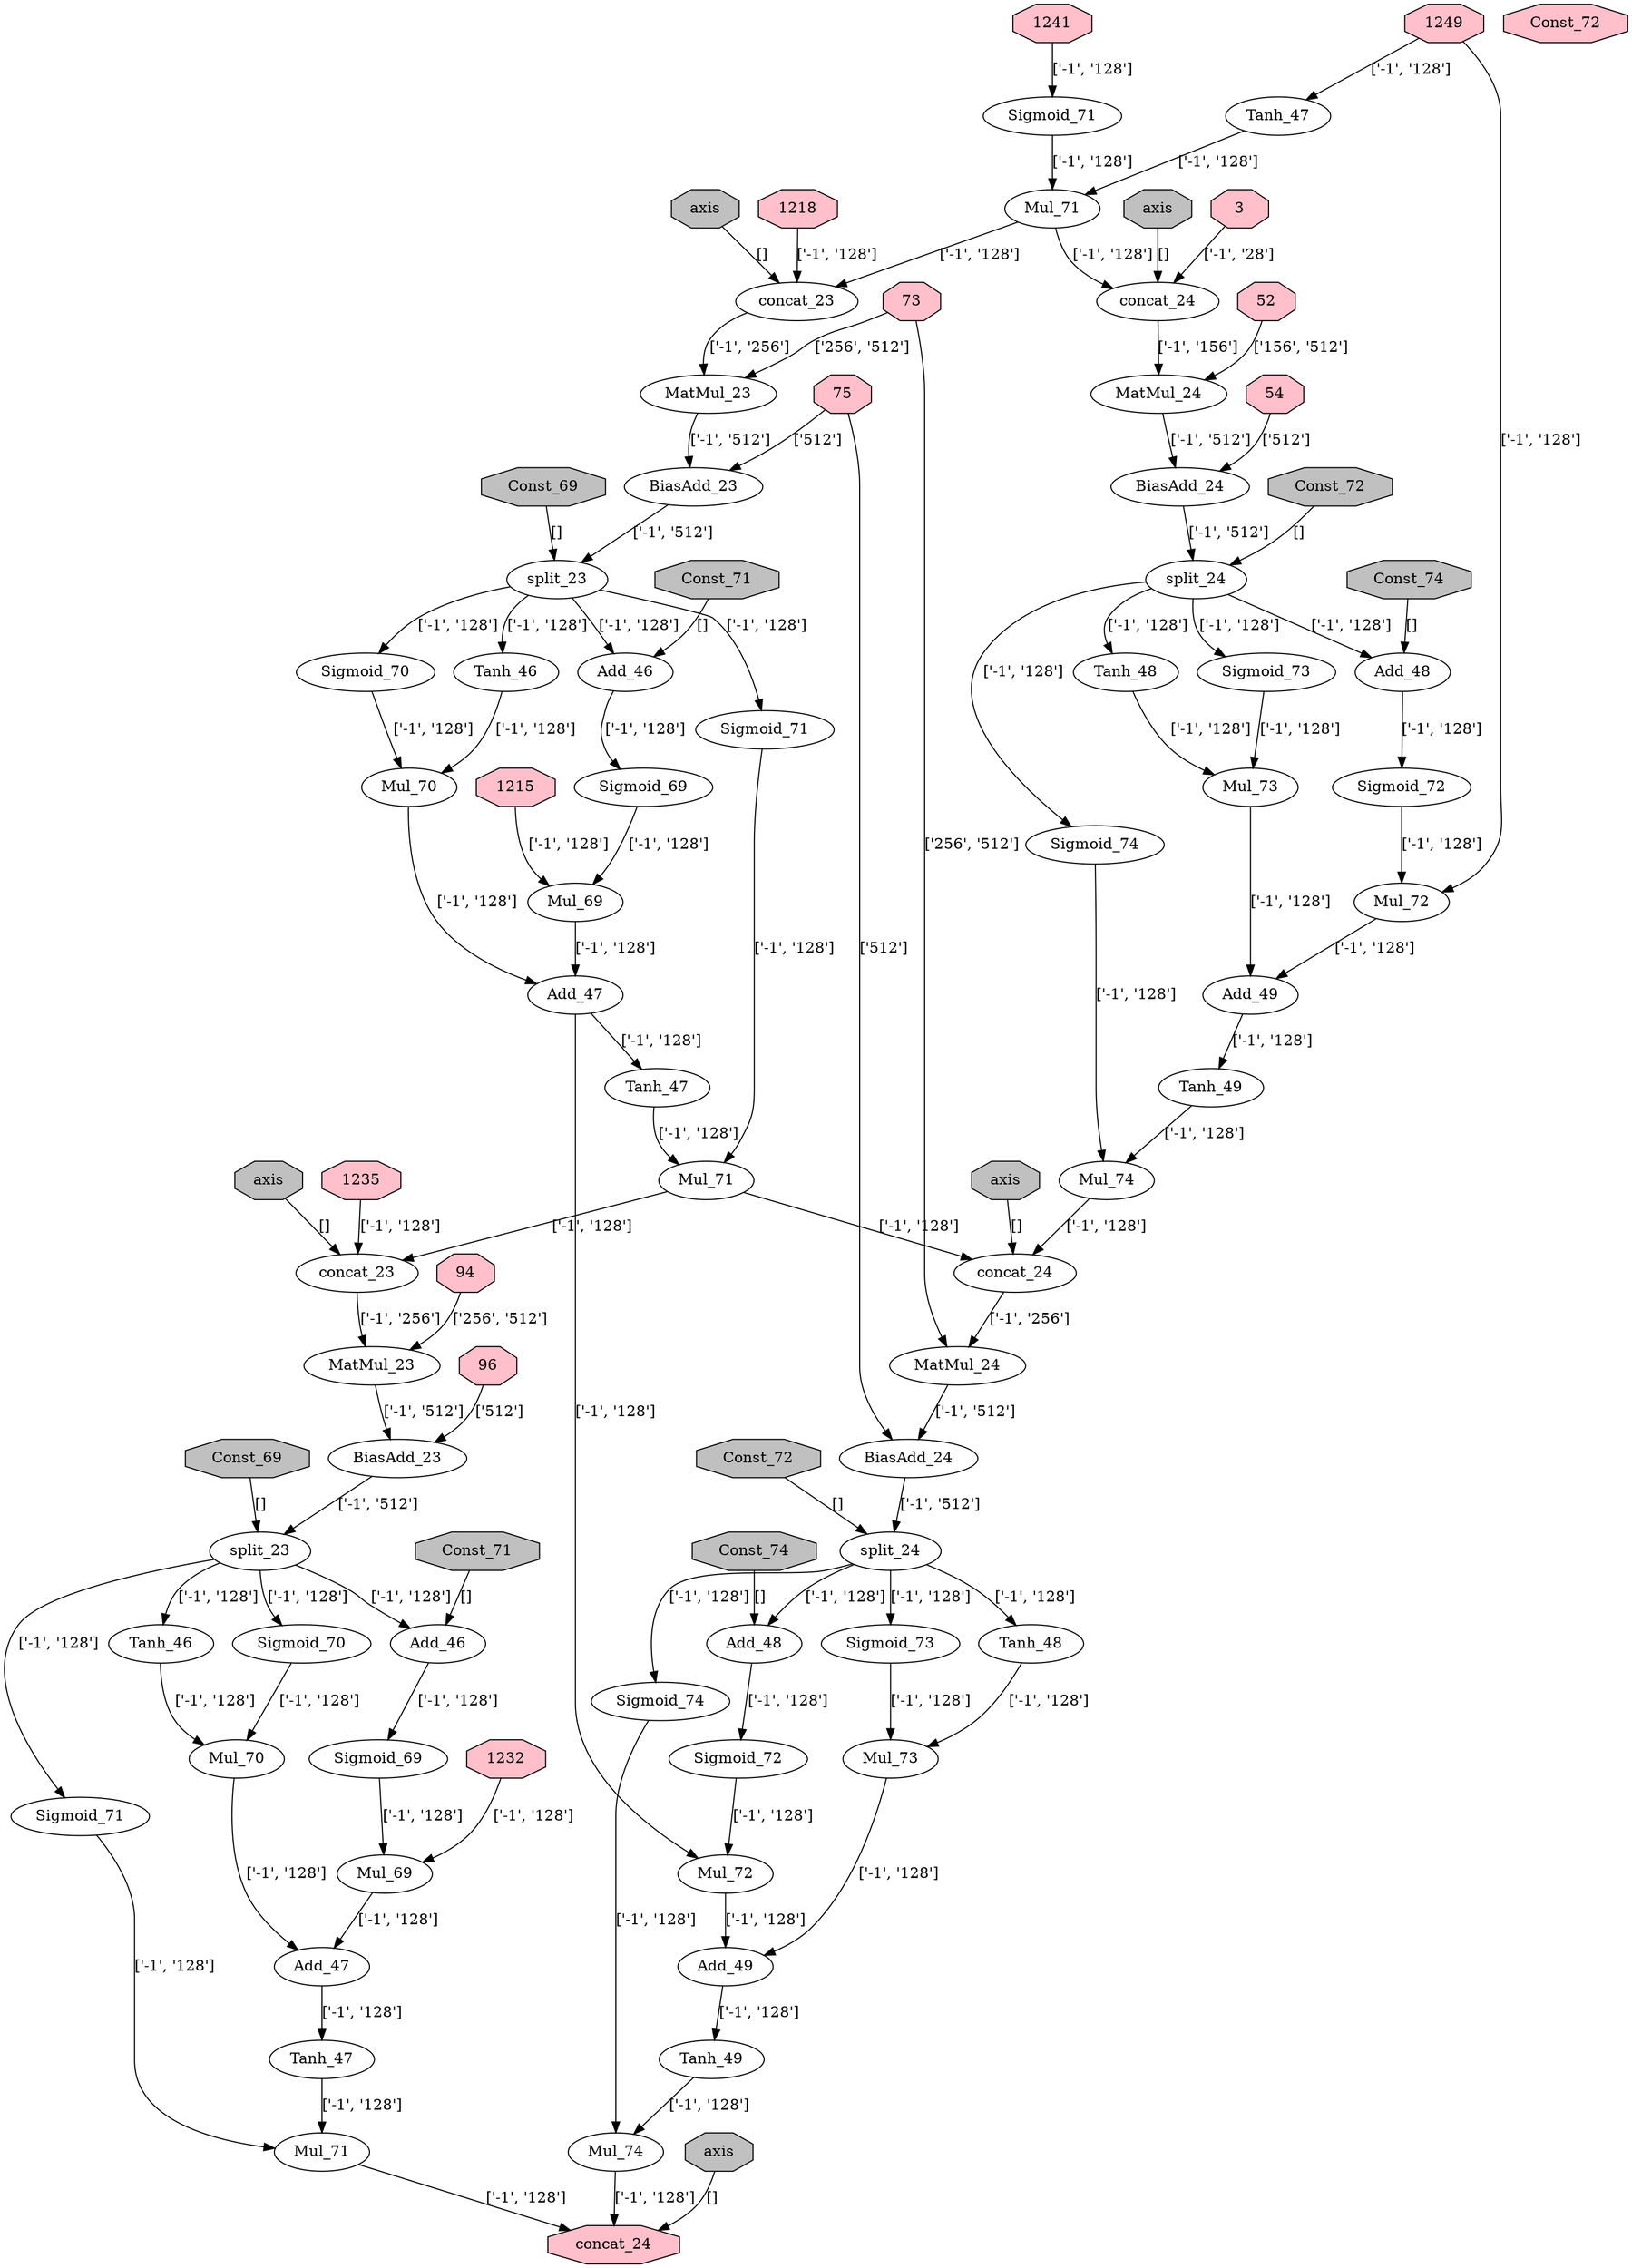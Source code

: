 strict digraph  {
	node [label="\N"];
	1280	 [label=Sigmoid_70,
		name="rnn/rnn/multi_rnn_cell/cell_2/basic_lstm_cell/Sigmoid_70"];
	1282	 [label=Mul_70,
		name="rnn/rnn/multi_rnn_cell/cell_2/basic_lstm_cell/Mul_70"];
	1280 -> 1282	 [label="['-1', '128']"];
	1281	 [label=Tanh_46,
		name="rnn/rnn/multi_rnn_cell/cell_2/basic_lstm_cell/Tanh_46"];
	1281 -> 1282	 [label="['-1', '128']"];
	1283	 [label=Add_47,
		name="rnn/rnn/multi_rnn_cell/cell_2/basic_lstm_cell/Add_47"];
	1282 -> 1283	 [label="['-1', '128']"];
	1284	 [label=Tanh_47,
		name="rnn/rnn/multi_rnn_cell/cell_2/basic_lstm_cell/Tanh_47"];
	1283 -> 1284	 [label="['-1', '128']"];
	1286	 [label=Mul_71,
		name="rnn/rnn/multi_rnn_cell/cell_2/basic_lstm_cell/Mul_71"];
	1284 -> 1286	 [label="['-1', '128']"];
	1285	 [label=Sigmoid_71,
		name="rnn/rnn/multi_rnn_cell/cell_2/basic_lstm_cell/Sigmoid_71"];
	1285 -> 1286	 [label="['-1', '128']"];
	1323	 [fillcolor=pink,
		label=concat_24,
		name="rnn/rnn/multi_rnn_cell/cell_2/basic_lstm_cell/concat_24",
		shape=octagon,
		style=filled];
	1286 -> 1323	 [label="['-1', '128']"];
	1287	 [fillcolor=grey,
		label=Const_72,
		name="rnn/rnn/multi_rnn_cell/cell_0/basic_lstm_cell/Const_72",
		shape=octagon,
		style=filled];
	1292	 [label=split_24,
		name="rnn/rnn/multi_rnn_cell/cell_0/basic_lstm_cell/split_24"];
	1287 -> 1292	 [label="[]"];
	1288	 [fillcolor=grey,
		label=axis,
		name="rnn/rnn/multi_rnn_cell/cell_0/basic_lstm_cell/concat_24/axis",
		shape=octagon,
		style=filled];
	1289	 [label=concat_24,
		name="rnn/rnn/multi_rnn_cell/cell_0/basic_lstm_cell/concat_24"];
	1288 -> 1289	 [label="[]"];
	1290	 [label=MatMul_24,
		name="rnn/rnn/multi_rnn_cell/cell_0/basic_lstm_cell/MatMul_24"];
	1289 -> 1290	 [label="['-1', '156']"];
	1291	 [label=BiasAdd_24,
		name="rnn/rnn/multi_rnn_cell/cell_0/basic_lstm_cell/BiasAdd_24"];
	1290 -> 1291	 [label="['-1', '512']"];
	1291 -> 1292	 [label="['-1', '512']"];
	1294	 [label=Add_48,
		name="rnn/rnn/multi_rnn_cell/cell_0/basic_lstm_cell/Add_48"];
	1292 -> 1294	 [label="['-1', '128']"];
	1297	 [label=Sigmoid_73,
		name="rnn/rnn/multi_rnn_cell/cell_0/basic_lstm_cell/Sigmoid_73"];
	1292 -> 1297	 [label="['-1', '128']"];
	1298	 [label=Tanh_48,
		name="rnn/rnn/multi_rnn_cell/cell_0/basic_lstm_cell/Tanh_48"];
	1292 -> 1298	 [label="['-1', '128']"];
	1302	 [label=Sigmoid_74,
		name="rnn/rnn/multi_rnn_cell/cell_0/basic_lstm_cell/Sigmoid_74"];
	1292 -> 1302	 [label="['-1', '128']"];
	1293	 [fillcolor=grey,
		label=Const_74,
		name="rnn/rnn/multi_rnn_cell/cell_0/basic_lstm_cell/Const_74",
		shape=octagon,
		style=filled];
	1293 -> 1294	 [label="[]"];
	1295	 [label=Sigmoid_72,
		name="rnn/rnn/multi_rnn_cell/cell_0/basic_lstm_cell/Sigmoid_72"];
	1294 -> 1295	 [label="['-1', '128']"];
	1296	 [label=Mul_72,
		name="rnn/rnn/multi_rnn_cell/cell_0/basic_lstm_cell/Mul_72"];
	1295 -> 1296	 [label="['-1', '128']"];
	1300	 [label=Add_49,
		name="rnn/rnn/multi_rnn_cell/cell_0/basic_lstm_cell/Add_49"];
	1296 -> 1300	 [label="['-1', '128']"];
	1299	 [label=Mul_73,
		name="rnn/rnn/multi_rnn_cell/cell_0/basic_lstm_cell/Mul_73"];
	1297 -> 1299	 [label="['-1', '128']"];
	1298 -> 1299	 [label="['-1', '128']"];
	3	 [fillcolor=pink,
		shape=octagon,
		style=filled];
	3 -> 1289	 [label="['-1', '28']"];
	1301	 [label=Tanh_49,
		name="rnn/rnn/multi_rnn_cell/cell_0/basic_lstm_cell/Tanh_49"];
	1300 -> 1301	 [label="['-1', '128']"];
	1303	 [label=Mul_74,
		name="rnn/rnn/multi_rnn_cell/cell_0/basic_lstm_cell/Mul_74"];
	1301 -> 1303	 [label="['-1', '128']"];
	1302 -> 1303	 [label="['-1', '128']"];
	1306	 [label=concat_24,
		name="rnn/rnn/multi_rnn_cell/cell_1/basic_lstm_cell/concat_24"];
	1303 -> 1306	 [label="['-1', '128']"];
	1304	 [fillcolor=grey,
		label=Const_72,
		name="rnn/rnn/multi_rnn_cell/cell_1/basic_lstm_cell/Const_72",
		shape=octagon,
		style=filled];
	1309	 [label=split_24,
		name="rnn/rnn/multi_rnn_cell/cell_1/basic_lstm_cell/split_24"];
	1304 -> 1309	 [label="[]"];
	1305	 [fillcolor=grey,
		label=axis,
		name="rnn/rnn/multi_rnn_cell/cell_1/basic_lstm_cell/concat_24/axis",
		shape=octagon,
		style=filled];
	1305 -> 1306	 [label="[]"];
	1307	 [label=MatMul_24,
		name="rnn/rnn/multi_rnn_cell/cell_1/basic_lstm_cell/MatMul_24"];
	1306 -> 1307	 [label="['-1', '256']"];
	1308	 [label=BiasAdd_24,
		name="rnn/rnn/multi_rnn_cell/cell_1/basic_lstm_cell/BiasAdd_24"];
	1307 -> 1308	 [label="['-1', '512']"];
	1308 -> 1309	 [label="['-1', '512']"];
	1311	 [label=Add_48,
		name="rnn/rnn/multi_rnn_cell/cell_1/basic_lstm_cell/Add_48"];
	1309 -> 1311	 [label="['-1', '128']"];
	1314	 [label=Sigmoid_73,
		name="rnn/rnn/multi_rnn_cell/cell_1/basic_lstm_cell/Sigmoid_73"];
	1309 -> 1314	 [label="['-1', '128']"];
	1315	 [label=Tanh_48,
		name="rnn/rnn/multi_rnn_cell/cell_1/basic_lstm_cell/Tanh_48"];
	1309 -> 1315	 [label="['-1', '128']"];
	1319	 [label=Sigmoid_74,
		name="rnn/rnn/multi_rnn_cell/cell_1/basic_lstm_cell/Sigmoid_74"];
	1309 -> 1319	 [label="['-1', '128']"];
	1310	 [fillcolor=grey,
		label=Const_74,
		name="rnn/rnn/multi_rnn_cell/cell_1/basic_lstm_cell/Const_74",
		shape=octagon,
		style=filled];
	1310 -> 1311	 [label="[]"];
	1312	 [label=Sigmoid_72,
		name="rnn/rnn/multi_rnn_cell/cell_1/basic_lstm_cell/Sigmoid_72"];
	1311 -> 1312	 [label="['-1', '128']"];
	1313	 [label=Mul_72,
		name="rnn/rnn/multi_rnn_cell/cell_1/basic_lstm_cell/Mul_72"];
	1312 -> 1313	 [label="['-1', '128']"];
	1317	 [label=Add_49,
		name="rnn/rnn/multi_rnn_cell/cell_1/basic_lstm_cell/Add_49"];
	1313 -> 1317	 [label="['-1', '128']"];
	1316	 [label=Mul_73,
		name="rnn/rnn/multi_rnn_cell/cell_1/basic_lstm_cell/Mul_73"];
	1314 -> 1316	 [label="['-1', '128']"];
	1315 -> 1316	 [label="['-1', '128']"];
	1316 -> 1317	 [label="['-1', '128']"];
	1318	 [label=Tanh_49,
		name="rnn/rnn/multi_rnn_cell/cell_1/basic_lstm_cell/Tanh_49"];
	1317 -> 1318	 [label="['-1', '128']"];
	1320	 [label=Mul_74,
		name="rnn/rnn/multi_rnn_cell/cell_1/basic_lstm_cell/Mul_74"];
	1318 -> 1320	 [label="['-1', '128']"];
	1319 -> 1320	 [label="['-1', '128']"];
	1320 -> 1323	 [label="['-1', '128']"];
	1321	 [fillcolor=pink,
		label=Const_72,
		name="rnn/rnn/multi_rnn_cell/cell_2/basic_lstm_cell/Const_72",
		shape=octagon,
		style=filled];
	1322	 [fillcolor=grey,
		label=axis,
		name="rnn/rnn/multi_rnn_cell/cell_2/basic_lstm_cell/concat_24/axis",
		shape=octagon,
		style=filled];
	1322 -> 1323	 [label="[]"];
	52	 [fillcolor=pink,
		shape=octagon,
		style=filled];
	52 -> 1290	 [label="['156', '512']"];
	54	 [fillcolor=pink,
		shape=octagon,
		style=filled];
	54 -> 1291	 [label="['512']"];
	73	 [fillcolor=pink,
		shape=octagon,
		style=filled];
	73 -> 1307	 [label="['256', '512']"];
	1256	 [label=MatMul_23,
		name="rnn/rnn/multi_rnn_cell/cell_1/basic_lstm_cell/MatMul_23"];
	73 -> 1256	 [label="['256', '512']"];
	75	 [fillcolor=pink,
		shape=octagon,
		style=filled];
	75 -> 1308	 [label="['512']"];
	1257	 [label=BiasAdd_23,
		name="rnn/rnn/multi_rnn_cell/cell_1/basic_lstm_cell/BiasAdd_23"];
	75 -> 1257	 [label="['512']"];
	94	 [fillcolor=pink,
		shape=octagon,
		style=filled];
	1273	 [label=MatMul_23,
		name="rnn/rnn/multi_rnn_cell/cell_2/basic_lstm_cell/MatMul_23"];
	94 -> 1273	 [label="['256', '512']"];
	96	 [fillcolor=pink,
		shape=octagon,
		style=filled];
	1274	 [label=BiasAdd_23,
		name="rnn/rnn/multi_rnn_cell/cell_2/basic_lstm_cell/BiasAdd_23"];
	96 -> 1274	 [label="['512']"];
	1299 -> 1300	 [label="['-1', '128']"];
	1215	 [fillcolor=pink,
		shape=octagon,
		style=filled];
	1262	 [label=Mul_69,
		name="rnn/rnn/multi_rnn_cell/cell_1/basic_lstm_cell/Mul_69"];
	1215 -> 1262	 [label="['-1', '128']"];
	1218	 [fillcolor=pink,
		shape=octagon,
		style=filled];
	1255	 [label=concat_23,
		name="rnn/rnn/multi_rnn_cell/cell_1/basic_lstm_cell/concat_23"];
	1218 -> 1255	 [label="['-1', '128']"];
	1232	 [fillcolor=pink,
		shape=octagon,
		style=filled];
	1279	 [label=Mul_69,
		name="rnn/rnn/multi_rnn_cell/cell_2/basic_lstm_cell/Mul_69"];
	1232 -> 1279	 [label="['-1', '128']"];
	1235	 [fillcolor=pink,
		shape=octagon,
		style=filled];
	1272	 [label=concat_23,
		name="rnn/rnn/multi_rnn_cell/cell_2/basic_lstm_cell/concat_23"];
	1235 -> 1272	 [label="['-1', '128']"];
	1241	 [fillcolor=pink,
		shape=octagon,
		style=filled];
	1251	 [label=Sigmoid_71,
		name="rnn/rnn/multi_rnn_cell/cell_0/basic_lstm_cell/Sigmoid_71"];
	1241 -> 1251	 [label="['-1', '128']"];
	1249	 [fillcolor=pink,
		shape=octagon,
		style=filled];
	1249 -> 1296	 [label="['-1', '128']"];
	1250	 [label=Tanh_47,
		name="rnn/rnn/multi_rnn_cell/cell_0/basic_lstm_cell/Tanh_47"];
	1249 -> 1250	 [label="['-1', '128']"];
	1252	 [label=Mul_71,
		name="rnn/rnn/multi_rnn_cell/cell_0/basic_lstm_cell/Mul_71"];
	1250 -> 1252	 [label="['-1', '128']"];
	1251 -> 1252	 [label="['-1', '128']"];
	1252 -> 1289	 [label="['-1', '128']"];
	1252 -> 1255	 [label="['-1', '128']"];
	1253	 [fillcolor=grey,
		label=Const_69,
		name="rnn/rnn/multi_rnn_cell/cell_1/basic_lstm_cell/Const_69",
		shape=octagon,
		style=filled];
	1258	 [label=split_23,
		name="rnn/rnn/multi_rnn_cell/cell_1/basic_lstm_cell/split_23"];
	1253 -> 1258	 [label="[]"];
	1254	 [fillcolor=grey,
		label=axis,
		name="rnn/rnn/multi_rnn_cell/cell_1/basic_lstm_cell/concat_23/axis",
		shape=octagon,
		style=filled];
	1254 -> 1255	 [label="[]"];
	1255 -> 1256	 [label="['-1', '256']"];
	1256 -> 1257	 [label="['-1', '512']"];
	1257 -> 1258	 [label="['-1', '512']"];
	1260	 [label=Add_46,
		name="rnn/rnn/multi_rnn_cell/cell_1/basic_lstm_cell/Add_46"];
	1258 -> 1260	 [label="['-1', '128']"];
	1263	 [label=Sigmoid_70,
		name="rnn/rnn/multi_rnn_cell/cell_1/basic_lstm_cell/Sigmoid_70"];
	1258 -> 1263	 [label="['-1', '128']"];
	1264	 [label=Tanh_46,
		name="rnn/rnn/multi_rnn_cell/cell_1/basic_lstm_cell/Tanh_46"];
	1258 -> 1264	 [label="['-1', '128']"];
	1268	 [label=Sigmoid_71,
		name="rnn/rnn/multi_rnn_cell/cell_1/basic_lstm_cell/Sigmoid_71"];
	1258 -> 1268	 [label="['-1', '128']"];
	1259	 [fillcolor=grey,
		label=Const_71,
		name="rnn/rnn/multi_rnn_cell/cell_1/basic_lstm_cell/Const_71",
		shape=octagon,
		style=filled];
	1259 -> 1260	 [label="[]"];
	1261	 [label=Sigmoid_69,
		name="rnn/rnn/multi_rnn_cell/cell_1/basic_lstm_cell/Sigmoid_69"];
	1260 -> 1261	 [label="['-1', '128']"];
	1261 -> 1262	 [label="['-1', '128']"];
	1266	 [label=Add_47,
		name="rnn/rnn/multi_rnn_cell/cell_1/basic_lstm_cell/Add_47"];
	1262 -> 1266	 [label="['-1', '128']"];
	1265	 [label=Mul_70,
		name="rnn/rnn/multi_rnn_cell/cell_1/basic_lstm_cell/Mul_70"];
	1263 -> 1265	 [label="['-1', '128']"];
	1264 -> 1265	 [label="['-1', '128']"];
	1265 -> 1266	 [label="['-1', '128']"];
	1266 -> 1313	 [label="['-1', '128']"];
	1267	 [label=Tanh_47,
		name="rnn/rnn/multi_rnn_cell/cell_1/basic_lstm_cell/Tanh_47"];
	1266 -> 1267	 [label="['-1', '128']"];
	1269	 [label=Mul_71,
		name="rnn/rnn/multi_rnn_cell/cell_1/basic_lstm_cell/Mul_71"];
	1267 -> 1269	 [label="['-1', '128']"];
	1268 -> 1269	 [label="['-1', '128']"];
	1269 -> 1306	 [label="['-1', '128']"];
	1269 -> 1272	 [label="['-1', '128']"];
	1270	 [fillcolor=grey,
		label=Const_69,
		name="rnn/rnn/multi_rnn_cell/cell_2/basic_lstm_cell/Const_69",
		shape=octagon,
		style=filled];
	1275	 [label=split_23,
		name="rnn/rnn/multi_rnn_cell/cell_2/basic_lstm_cell/split_23"];
	1270 -> 1275	 [label="[]"];
	1271	 [fillcolor=grey,
		label=axis,
		name="rnn/rnn/multi_rnn_cell/cell_2/basic_lstm_cell/concat_23/axis",
		shape=octagon,
		style=filled];
	1271 -> 1272	 [label="[]"];
	1272 -> 1273	 [label="['-1', '256']"];
	1273 -> 1274	 [label="['-1', '512']"];
	1274 -> 1275	 [label="['-1', '512']"];
	1275 -> 1280	 [label="['-1', '128']"];
	1275 -> 1281	 [label="['-1', '128']"];
	1275 -> 1285	 [label="['-1', '128']"];
	1277	 [label=Add_46,
		name="rnn/rnn/multi_rnn_cell/cell_2/basic_lstm_cell/Add_46"];
	1275 -> 1277	 [label="['-1', '128']"];
	1276	 [fillcolor=grey,
		label=Const_71,
		name="rnn/rnn/multi_rnn_cell/cell_2/basic_lstm_cell/Const_71",
		shape=octagon,
		style=filled];
	1276 -> 1277	 [label="[]"];
	1278	 [label=Sigmoid_69,
		name="rnn/rnn/multi_rnn_cell/cell_2/basic_lstm_cell/Sigmoid_69"];
	1277 -> 1278	 [label="['-1', '128']"];
	1278 -> 1279	 [label="['-1', '128']"];
	1279 -> 1283	 [label="['-1', '128']"];
}
